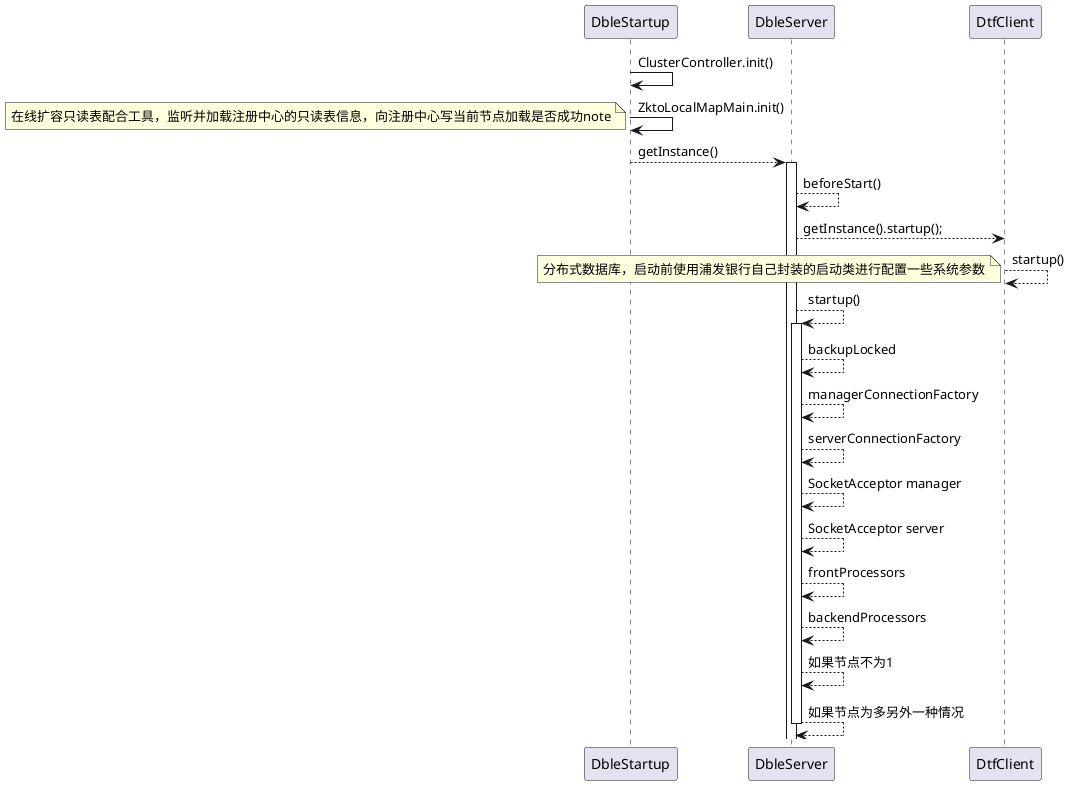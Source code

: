 @startuml
DbleStartup -> DbleStartup: ClusterController.init()
DbleStartup -> DbleStartup: ZktoLocalMapMain.init()
note left : 在线扩容只读表配合工具，监听并加载注册中心的只读表信息，向注册中心写当前节点加载是否成功note
DbleStartup --> DbleServer: getInstance()
activate DbleServer
DbleServer --> DbleServer:beforeStart()
DbleServer --> DtfClient:getInstance().startup();
DtfClient --> DtfClient:startup()
note left : 分布式数据库，启动前使用浦发银行自己封装的启动类进行配置一些系统参数
DbleServer --> DbleServer:startup()
activate DbleServer
DbleServer --> DbleServer:backupLocked
DbleServer --> DbleServer:managerConnectionFactory
DbleServer --> DbleServer:serverConnectionFactory
DbleServer --> DbleServer:SocketAcceptor manager
DbleServer --> DbleServer:SocketAcceptor server
DbleServer --> DbleServer:frontProcessors
DbleServer --> DbleServer:backendProcessors
DbleServer --> DbleServer:如果节点不为1
DbleServer --> DbleServer:如果节点为多另外一种情况
deactivate DbleServer

@enduml